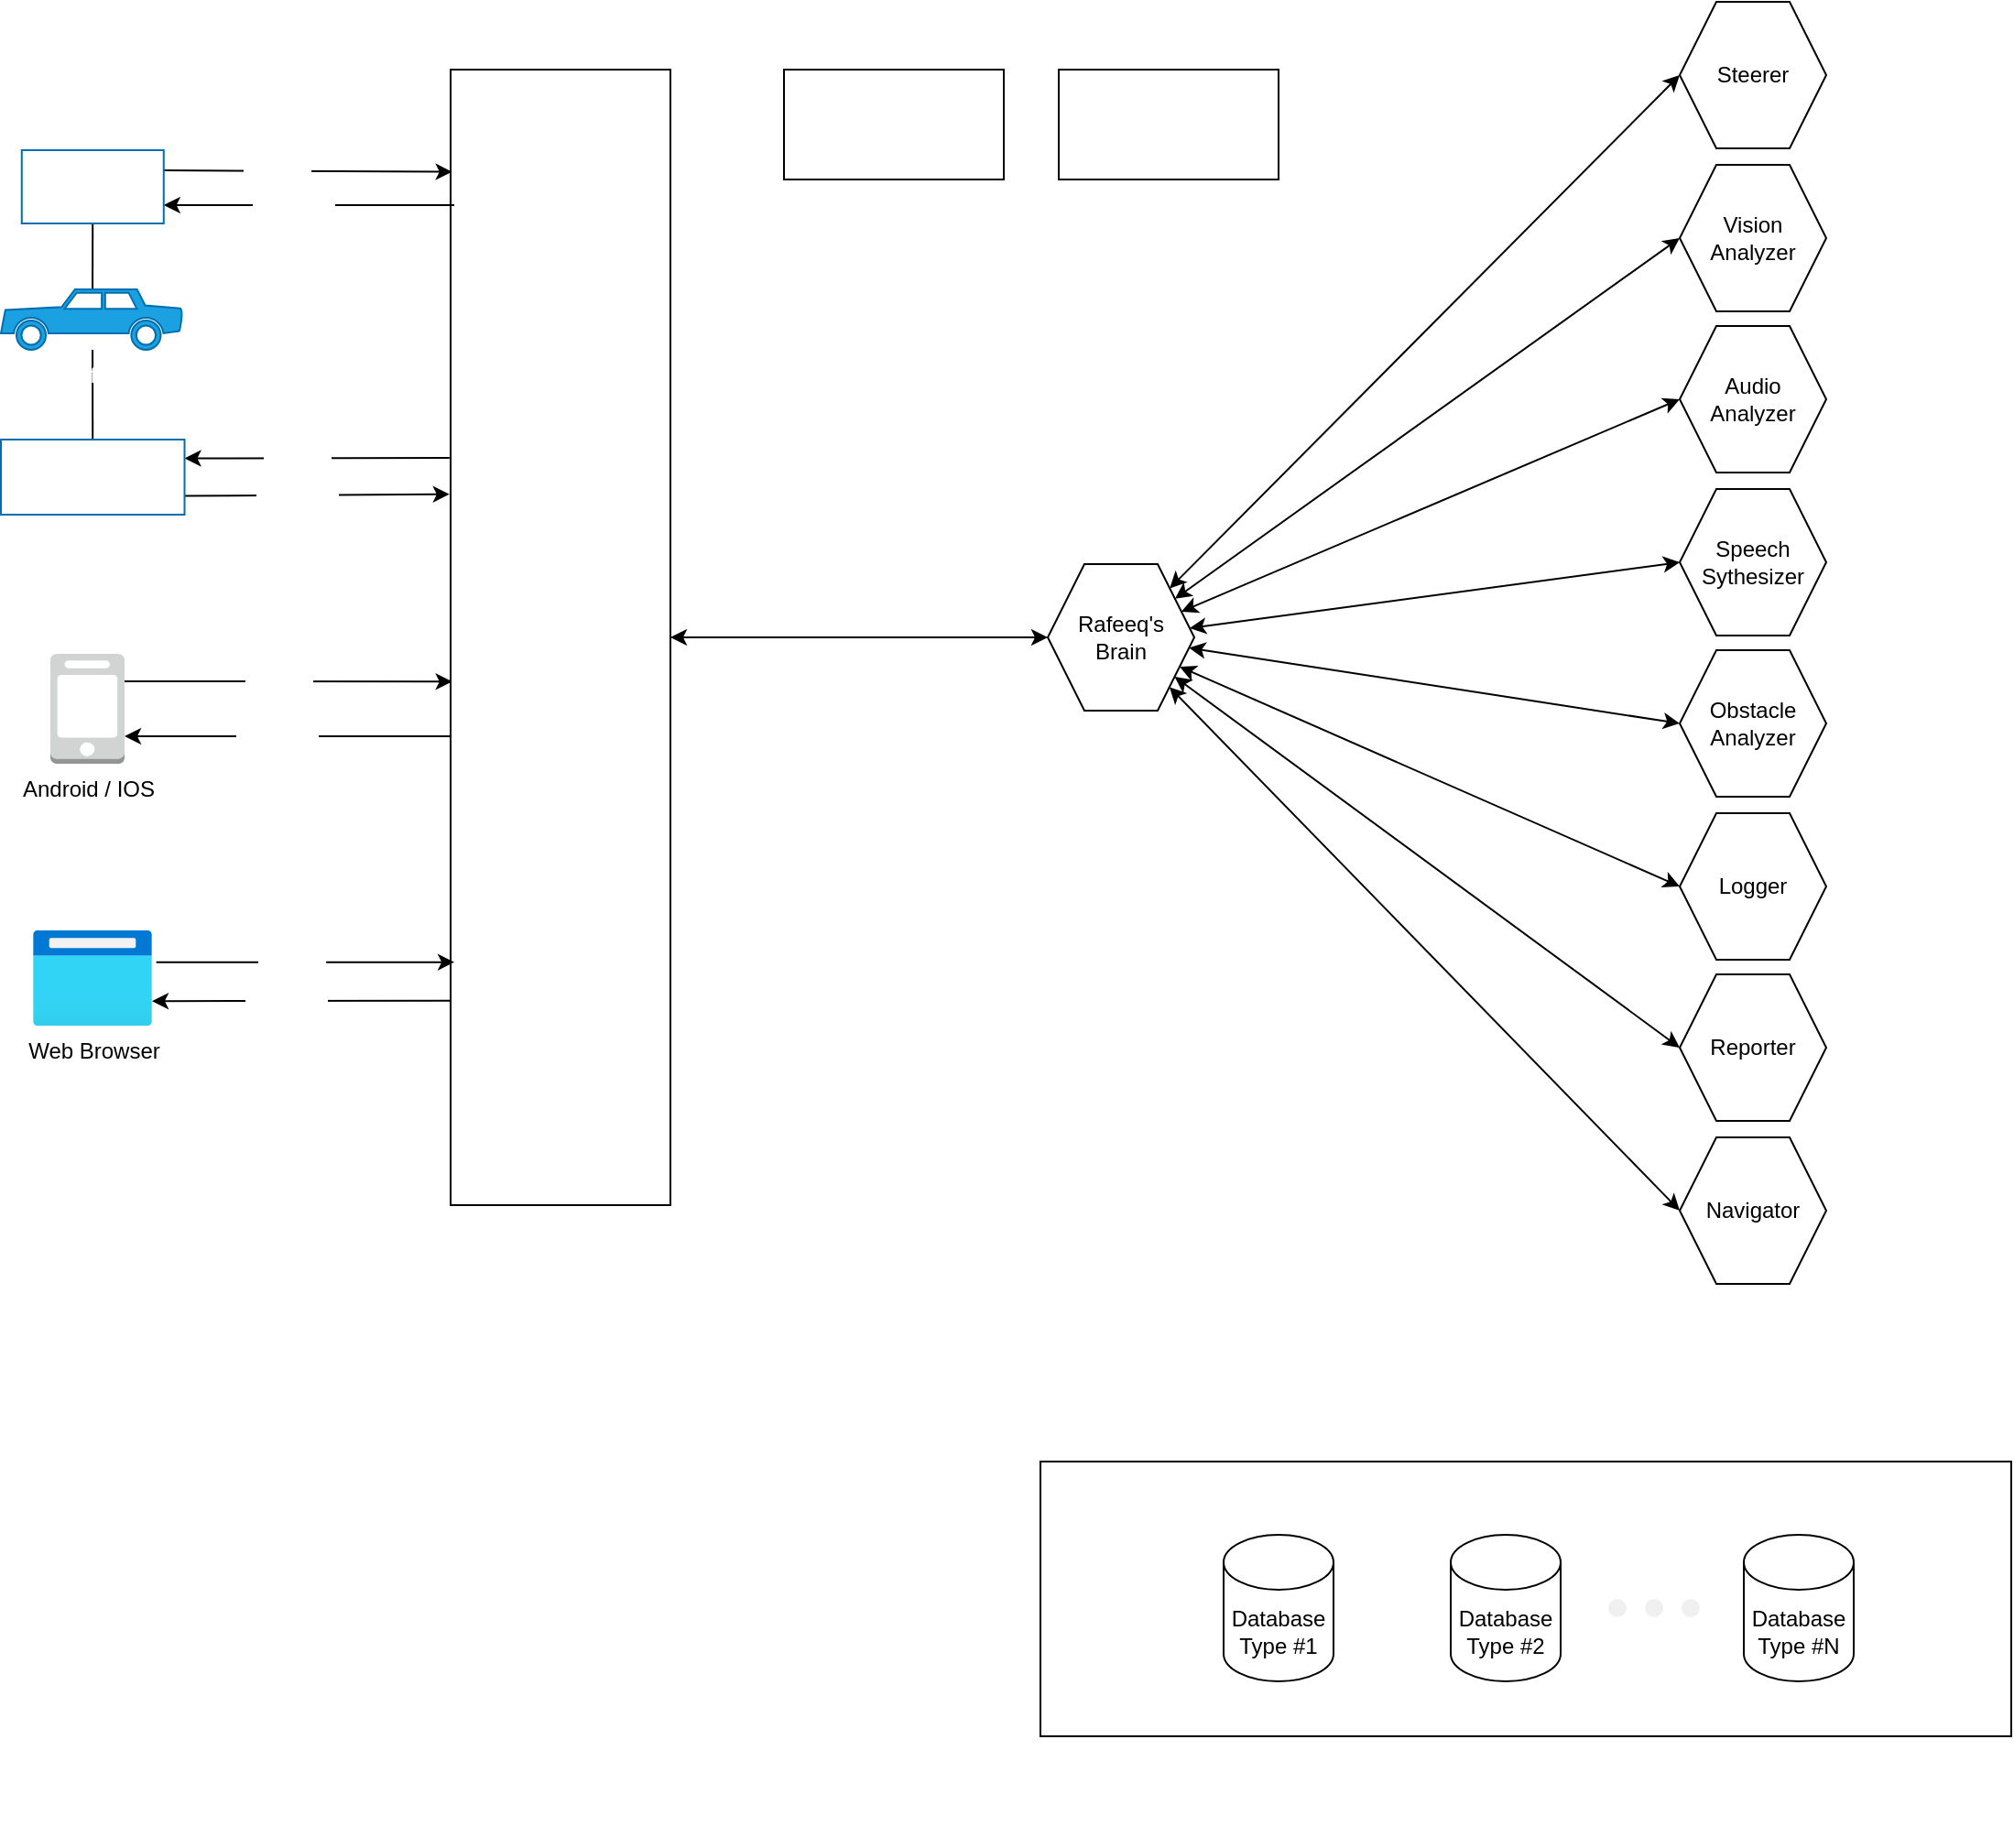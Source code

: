 <mxfile>
    <diagram id="lFBXlfoR0omOy6iRZDWm" name="Page-1">
        <mxGraphModel dx="1058" dy="792" grid="1" gridSize="10" guides="1" tooltips="1" connect="1" arrows="1" fold="1" page="1" pageScale="1" pageWidth="850" pageHeight="1100" math="0" shadow="0">
            <root>
                <mxCell id="0"/>
                <mxCell id="1" parent="0"/>
                <mxCell id="45" style="edgeStyle=none;html=1;exitX=1;exitY=0.25;exitDx=0;exitDy=0;exitPerimeter=0;entryX=0.007;entryY=0.539;entryDx=0;entryDy=0;entryPerimeter=0;fontSize=25;fontColor=#FFFFFF;endArrow=classic;endFill=1;" edge="1" parent="1" source="2" target="44">
                    <mxGeometry relative="1" as="geometry"/>
                </mxCell>
                <mxCell id="46" value="Request" style="edgeLabel;html=1;align=center;verticalAlign=middle;resizable=0;points=[];fontSize=10;fontColor=#FFFFFF;" vertex="1" connectable="0" parent="45">
                    <mxGeometry x="0.321" y="-2" relative="1" as="geometry">
                        <mxPoint x="-34" y="-6" as="offset"/>
                    </mxGeometry>
                </mxCell>
                <mxCell id="47" style="edgeStyle=none;html=1;exitX=0.017;exitY=0.587;exitDx=0;exitDy=0;exitPerimeter=0;entryX=1;entryY=0.75;entryDx=0;entryDy=0;entryPerimeter=0;fontSize=10;fontColor=#FFFFFF;endArrow=classic;endFill=1;" edge="1" parent="1" source="44" target="2">
                    <mxGeometry relative="1" as="geometry"/>
                </mxCell>
                <mxCell id="48" value="Response" style="edgeLabel;html=1;align=center;verticalAlign=middle;resizable=0;points=[];fontSize=10;fontColor=#FFFFFF;" vertex="1" connectable="0" parent="47">
                    <mxGeometry x="-0.172" y="3" relative="1" as="geometry">
                        <mxPoint x="-23" y="-7" as="offset"/>
                    </mxGeometry>
                </mxCell>
                <mxCell id="2" value="Android / IOS" style="outlineConnect=0;dashed=0;verticalLabelPosition=bottom;verticalAlign=top;align=center;html=1;shape=mxgraph.aws3.mobile_client;fillColor=#D2D3D3;gradientColor=none;" parent="1" vertex="1">
                    <mxGeometry x="59.5" y="429" width="40.5" height="60" as="geometry"/>
                </mxCell>
                <mxCell id="5" value="Web Browser" style="aspect=fixed;html=1;points=[];align=center;image;fontSize=12;image=img/lib/azure2/general/Browser.svg;" parent="1" vertex="1">
                    <mxGeometry x="50" y="580" width="65" height="52" as="geometry"/>
                </mxCell>
                <mxCell id="6" value="Vision Analyzer" style="shape=hexagon;perimeter=hexagonPerimeter2;whiteSpace=wrap;html=1;fixedSize=1;rotation=0;" parent="1" vertex="1">
                    <mxGeometry x="949" y="162" width="80" height="80" as="geometry"/>
                </mxCell>
                <mxCell id="7" value="Audio Analyzer" style="shape=hexagon;perimeter=hexagonPerimeter2;whiteSpace=wrap;html=1;fixedSize=1;rotation=0;" parent="1" vertex="1">
                    <mxGeometry x="949" y="250" width="80" height="80" as="geometry"/>
                </mxCell>
                <mxCell id="10" value="Obstacle Analyzer" style="shape=hexagon;perimeter=hexagonPerimeter2;whiteSpace=wrap;html=1;fixedSize=1;rotation=0;" parent="1" vertex="1">
                    <mxGeometry x="949" y="427" width="80" height="80" as="geometry"/>
                </mxCell>
                <mxCell id="78" style="edgeStyle=none;html=1;exitX=1;exitY=0.75;exitDx=0;exitDy=0;entryX=0;entryY=0.5;entryDx=0;entryDy=0;fontSize=10;fontColor=#FFFFFF;startArrow=classic;startFill=1;endArrow=classic;endFill=1;" edge="1" parent="1" source="11" target="40">
                    <mxGeometry relative="1" as="geometry"/>
                </mxCell>
                <mxCell id="79" style="edgeStyle=none;html=1;entryX=0;entryY=0.5;entryDx=0;entryDy=0;fontSize=10;fontColor=#FFFFFF;startArrow=classic;startFill=1;endArrow=classic;endFill=1;" edge="1" parent="1" source="11" target="41">
                    <mxGeometry relative="1" as="geometry"/>
                </mxCell>
                <mxCell id="80" style="edgeStyle=none;html=1;entryX=0;entryY=0.5;entryDx=0;entryDy=0;fontSize=10;fontColor=#FFFFFF;startArrow=classic;startFill=1;endArrow=classic;endFill=1;" edge="1" parent="1" source="11" target="58">
                    <mxGeometry relative="1" as="geometry"/>
                </mxCell>
                <mxCell id="81" style="edgeStyle=none;html=1;entryX=0;entryY=0.5;entryDx=0;entryDy=0;fontSize=10;fontColor=#FFFFFF;startArrow=classic;startFill=1;endArrow=classic;endFill=1;" edge="1" parent="1" source="11" target="42">
                    <mxGeometry relative="1" as="geometry"/>
                </mxCell>
                <mxCell id="82" style="edgeStyle=none;html=1;entryX=0;entryY=0.5;entryDx=0;entryDy=0;fontSize=10;fontColor=#FFFFFF;startArrow=classic;startFill=1;endArrow=classic;endFill=1;" edge="1" parent="1" source="11" target="6">
                    <mxGeometry relative="1" as="geometry"/>
                </mxCell>
                <mxCell id="83" style="edgeStyle=none;html=1;entryX=0;entryY=0.5;entryDx=0;entryDy=0;fontSize=10;fontColor=#FFFFFF;startArrow=classic;startFill=1;endArrow=classic;endFill=1;" edge="1" parent="1" source="11" target="7">
                    <mxGeometry relative="1" as="geometry"/>
                </mxCell>
                <mxCell id="84" style="edgeStyle=none;html=1;entryX=0;entryY=0.5;entryDx=0;entryDy=0;fontSize=10;fontColor=#FFFFFF;startArrow=classic;startFill=1;endArrow=classic;endFill=1;" edge="1" parent="1" source="11" target="43">
                    <mxGeometry relative="1" as="geometry"/>
                </mxCell>
                <mxCell id="85" style="edgeStyle=none;html=1;entryX=0;entryY=0.5;entryDx=0;entryDy=0;fontSize=10;fontColor=#FFFFFF;startArrow=classic;startFill=1;endArrow=classic;endFill=1;" edge="1" parent="1" source="11" target="10">
                    <mxGeometry relative="1" as="geometry"/>
                </mxCell>
                <mxCell id="11" value="Rafeeq's Brain" style="shape=hexagon;perimeter=hexagonPerimeter2;whiteSpace=wrap;html=1;fixedSize=1;rotation=0;" parent="1" vertex="1">
                    <mxGeometry x="604" y="380" width="80" height="80" as="geometry"/>
                </mxCell>
                <mxCell id="68" value="" style="edgeStyle=none;html=1;fontSize=10;fontColor=#FFFFFF;endArrow=none;endFill=0;" edge="1" parent="1" source="28" target="67">
                    <mxGeometry relative="1" as="geometry"/>
                </mxCell>
                <mxCell id="70" value="" style="edgeStyle=none;html=1;fontSize=10;fontColor=#FFFFFF;endArrow=none;endFill=0;" edge="1" parent="1" source="28" target="69">
                    <mxGeometry relative="1" as="geometry"/>
                </mxCell>
                <mxCell id="28" value="&amp;nbsp;Rafeeq" style="shape=mxgraph.signs.transportation.car_2;html=1;pointerEvents=1;fillColor=#1ba1e2;strokeColor=#006EAF;verticalLabelPosition=bottom;verticalAlign=top;align=center;fillStyle=solid;fontColor=#ffffff;" parent="1" vertex="1">
                    <mxGeometry x="32.5" y="230" width="100" height="33" as="geometry"/>
                </mxCell>
                <mxCell id="40" value="Logger" style="shape=hexagon;perimeter=hexagonPerimeter2;whiteSpace=wrap;html=1;fixedSize=1;rotation=0;" vertex="1" parent="1">
                    <mxGeometry x="949" y="516" width="80" height="80" as="geometry"/>
                </mxCell>
                <mxCell id="41" value="Reporter" style="shape=hexagon;perimeter=hexagonPerimeter2;whiteSpace=wrap;html=1;fixedSize=1;rotation=0;" vertex="1" parent="1">
                    <mxGeometry x="949" y="604" width="80" height="80" as="geometry"/>
                </mxCell>
                <mxCell id="42" value="Steerer" style="shape=hexagon;perimeter=hexagonPerimeter2;whiteSpace=wrap;html=1;fixedSize=1;rotation=0;" vertex="1" parent="1">
                    <mxGeometry x="949" y="73" width="80" height="80" as="geometry"/>
                </mxCell>
                <mxCell id="43" value="Speech Sythesizer" style="shape=hexagon;perimeter=hexagonPerimeter2;whiteSpace=wrap;html=1;fixedSize=1;rotation=0;" vertex="1" parent="1">
                    <mxGeometry x="949" y="339" width="80" height="80" as="geometry"/>
                </mxCell>
                <mxCell id="44" value="API Gateway" style="rounded=0;whiteSpace=wrap;html=1;labelBackgroundColor=none;fontColor=#FFFFFF;fontSize=25;" vertex="1" parent="1">
                    <mxGeometry x="278" y="110" width="120" height="620" as="geometry"/>
                </mxCell>
                <mxCell id="49" style="edgeStyle=none;html=1;exitX=1.036;exitY=0.335;exitDx=0;exitDy=0;exitPerimeter=0;entryX=0.017;entryY=0.786;entryDx=0;entryDy=0;entryPerimeter=0;fontSize=25;fontColor=#FFFFFF;endArrow=classic;endFill=1;" edge="1" parent="1" source="5" target="44">
                    <mxGeometry relative="1" as="geometry">
                        <mxPoint x="97.96" y="698.88" as="sourcePoint"/>
                        <mxPoint x="238.8" y="699.06" as="targetPoint"/>
                    </mxGeometry>
                </mxCell>
                <mxCell id="50" value="Request" style="edgeLabel;html=1;align=center;verticalAlign=middle;resizable=0;points=[];fontSize=10;fontColor=#FFFFFF;" vertex="1" connectable="0" parent="49">
                    <mxGeometry x="0.321" y="-2" relative="1" as="geometry">
                        <mxPoint x="-34" y="-6" as="offset"/>
                    </mxGeometry>
                </mxCell>
                <mxCell id="51" style="edgeStyle=none;html=1;exitX=-0.002;exitY=0.82;exitDx=0;exitDy=0;exitPerimeter=0;entryX=1;entryY=0.742;entryDx=0;entryDy=0;entryPerimeter=0;fontSize=10;fontColor=#FFFFFF;endArrow=classic;endFill=1;" edge="1" parent="1" source="44" target="5">
                    <mxGeometry relative="1" as="geometry">
                        <mxPoint x="240.0" y="728.82" as="sourcePoint"/>
                        <mxPoint x="97.96" y="728.88" as="targetPoint"/>
                    </mxGeometry>
                </mxCell>
                <mxCell id="52" value="Response" style="edgeLabel;html=1;align=center;verticalAlign=middle;resizable=0;points=[];fontSize=10;fontColor=#FFFFFF;" vertex="1" connectable="0" parent="51">
                    <mxGeometry x="-0.172" y="3" relative="1" as="geometry">
                        <mxPoint x="-23" y="-7" as="offset"/>
                    </mxGeometry>
                </mxCell>
                <mxCell id="53" style="edgeStyle=none;html=1;fontSize=10;fontColor=#FFFFFF;endArrow=classic;endFill=1;exitX=1;exitY=0.75;exitDx=0;exitDy=0;entryX=-0.005;entryY=0.403;entryDx=0;entryDy=0;entryPerimeter=0;" edge="1" parent="1" source="69">
                    <mxGeometry relative="1" as="geometry">
                        <mxPoint x="40" y="272" as="sourcePoint"/>
                        <mxPoint x="277.4" y="341.86" as="targetPoint"/>
                        <Array as="points"/>
                    </mxGeometry>
                </mxCell>
                <mxCell id="54" value="Response" style="edgeLabel;html=1;align=center;verticalAlign=middle;resizable=0;points=[];fontSize=10;fontColor=#FFFFFF;" vertex="1" connectable="0" parent="53">
                    <mxGeometry x="-0.172" y="3" relative="1" as="geometry">
                        <mxPoint x="1" y="1" as="offset"/>
                    </mxGeometry>
                </mxCell>
                <mxCell id="55" style="edgeStyle=none;html=1;entryX=1;entryY=0.25;entryDx=0;entryDy=0;fontSize=25;fontColor=#FFFFFF;endArrow=classic;endFill=1;exitX=-0.005;exitY=0.371;exitDx=0;exitDy=0;exitPerimeter=0;" edge="1" parent="1" target="69">
                    <mxGeometry relative="1" as="geometry">
                        <mxPoint x="277.4" y="322.02" as="sourcePoint"/>
                        <mxPoint x="80" y="294.44" as="targetPoint"/>
                        <Array as="points"/>
                    </mxGeometry>
                </mxCell>
                <mxCell id="56" value="Request" style="edgeLabel;html=1;align=center;verticalAlign=middle;resizable=0;points=[];fontSize=10;fontColor=#FFFFFF;" vertex="1" connectable="0" parent="55">
                    <mxGeometry x="0.321" y="-2" relative="1" as="geometry">
                        <mxPoint x="12" as="offset"/>
                    </mxGeometry>
                </mxCell>
                <mxCell id="58" value="Navigator" style="shape=hexagon;perimeter=hexagonPerimeter2;whiteSpace=wrap;html=1;fixedSize=1;rotation=0;" vertex="1" parent="1">
                    <mxGeometry x="949" y="693" width="80" height="80" as="geometry"/>
                </mxCell>
                <mxCell id="59" style="edgeStyle=none;html=1;exitX=1;exitY=0.5;exitDx=0;exitDy=0;fontSize=25;fontColor=#FFFFFF;endArrow=classic;endFill=1;entryX=0.007;entryY=0.082;entryDx=0;entryDy=0;entryPerimeter=0;" edge="1" parent="1">
                    <mxGeometry relative="1" as="geometry">
                        <mxPoint x="121.38" y="165" as="sourcePoint"/>
                        <mxPoint x="278.84" y="165.84" as="targetPoint"/>
                        <Array as="points"/>
                    </mxGeometry>
                </mxCell>
                <mxCell id="60" value="Request" style="edgeLabel;html=1;align=center;verticalAlign=middle;resizable=0;points=[];fontSize=10;fontColor=#FFFFFF;" vertex="1" connectable="0" parent="59">
                    <mxGeometry x="0.321" y="-2" relative="1" as="geometry">
                        <mxPoint x="-43" y="-9" as="offset"/>
                    </mxGeometry>
                </mxCell>
                <mxCell id="61" style="edgeStyle=none;html=1;entryX=1;entryY=0.75;entryDx=0;entryDy=0;fontSize=10;fontColor=#FFFFFF;endArrow=classic;endFill=1;" edge="1" parent="1" target="67">
                    <mxGeometry relative="1" as="geometry">
                        <mxPoint x="280" y="184" as="sourcePoint"/>
                        <mxPoint x="115.0" y="207.777" as="targetPoint"/>
                        <Array as="points"/>
                    </mxGeometry>
                </mxCell>
                <mxCell id="62" value="Response" style="edgeLabel;html=1;align=center;verticalAlign=middle;resizable=0;points=[];fontSize=10;fontColor=#FFFFFF;" vertex="1" connectable="0" parent="61">
                    <mxGeometry x="-0.172" y="3" relative="1" as="geometry">
                        <mxPoint x="-23" y="-3" as="offset"/>
                    </mxGeometry>
                </mxCell>
                <mxCell id="67" value="Client Component" style="whiteSpace=wrap;html=1;verticalAlign=top;fillColor=none;strokeColor=#006EAF;fontColor=#ffffff;fillStyle=solid;" vertex="1" parent="1">
                    <mxGeometry x="43.88" y="154" width="77.5" height="40" as="geometry"/>
                </mxCell>
                <mxCell id="69" value="Server Component" style="whiteSpace=wrap;html=1;verticalAlign=top;fillColor=none;strokeColor=#006EAF;fontColor=#ffffff;fillStyle=solid;" vertex="1" parent="1">
                    <mxGeometry x="32.5" y="312" width="100.25" height="41" as="geometry"/>
                </mxCell>
                <mxCell id="71" value="" style="endArrow=classic;startArrow=classic;html=1;fontSize=10;fontColor=#FFFFFF;exitX=1;exitY=0.5;exitDx=0;exitDy=0;entryX=0;entryY=0.5;entryDx=0;entryDy=0;" edge="1" parent="1" source="44" target="11">
                    <mxGeometry width="50" height="50" relative="1" as="geometry">
                        <mxPoint x="470" y="500" as="sourcePoint"/>
                        <mxPoint x="520" y="450" as="targetPoint"/>
                    </mxGeometry>
                </mxCell>
                <mxCell id="86" value="Service Registry" style="rounded=0;whiteSpace=wrap;html=1;labelBackgroundColor=none;fontSize=10;fontColor=#FFFFFF;fillColor=default;" vertex="1" parent="1">
                    <mxGeometry x="460" y="110" width="120" height="60" as="geometry"/>
                </mxCell>
                <mxCell id="97" value="" style="group" vertex="1" connectable="0" parent="1">
                    <mxGeometry x="600" y="870" width="530" height="210" as="geometry"/>
                </mxCell>
                <mxCell id="95" value="" style="group" vertex="1" connectable="0" parent="97">
                    <mxGeometry width="530" height="150" as="geometry"/>
                </mxCell>
                <mxCell id="94" value="" style="rounded=0;whiteSpace=wrap;html=1;labelBackgroundColor=none;fontSize=10;fontColor=#FFFFFF;fillColor=none;" vertex="1" parent="95">
                    <mxGeometry width="530" height="150" as="geometry"/>
                </mxCell>
                <mxCell id="12" value="Database Type #1" style="shape=cylinder3;whiteSpace=wrap;html=1;boundedLbl=1;backgroundOutline=1;size=15;" parent="95" vertex="1">
                    <mxGeometry x="100" y="40" width="60" height="80" as="geometry"/>
                </mxCell>
                <mxCell id="87" value="Database Type #2" style="shape=cylinder3;whiteSpace=wrap;html=1;boundedLbl=1;backgroundOutline=1;size=15;" vertex="1" parent="95">
                    <mxGeometry x="224" y="40" width="60" height="80" as="geometry"/>
                </mxCell>
                <mxCell id="88" value="Database Type #N" style="shape=cylinder3;whiteSpace=wrap;html=1;boundedLbl=1;backgroundOutline=1;size=15;" vertex="1" parent="95">
                    <mxGeometry x="384" y="40" width="60" height="80" as="geometry"/>
                </mxCell>
                <mxCell id="92" value="" style="group" vertex="1" connectable="0" parent="95">
                    <mxGeometry x="310" y="75" width="50" height="10" as="geometry"/>
                </mxCell>
                <mxCell id="89" value="" style="shape=ellipse;fillColor=#f0f0f0;strokeColor=none;html=1;sketch=0;labelBackgroundColor=none;fontSize=10;fontColor=#FFFFFF;" vertex="1" parent="92">
                    <mxGeometry width="10" height="10" as="geometry"/>
                </mxCell>
                <mxCell id="90" value="" style="shape=ellipse;fillColor=#f0f0f0;strokeColor=none;html=1;sketch=0;labelBackgroundColor=none;fontSize=10;fontColor=#FFFFFF;" vertex="1" parent="92">
                    <mxGeometry x="20" width="10" height="10" as="geometry"/>
                </mxCell>
                <mxCell id="91" value="" style="shape=ellipse;fillColor=#f0f0f0;strokeColor=none;html=1;sketch=0;labelBackgroundColor=none;fontSize=10;fontColor=#FFFFFF;" vertex="1" parent="92">
                    <mxGeometry x="40" width="10" height="10" as="geometry"/>
                </mxCell>
                <mxCell id="96" value="Database systems of different types" style="text;html=1;strokeColor=none;fillColor=none;align=center;verticalAlign=middle;whiteSpace=wrap;rounded=0;labelBackgroundColor=none;fontSize=20;fontColor=#FFFFFF;" vertex="1" parent="97">
                    <mxGeometry x="100" y="170" width="330" height="40" as="geometry"/>
                </mxCell>
                <mxCell id="98" value="Config Server" style="rounded=0;whiteSpace=wrap;html=1;labelBackgroundColor=none;fontSize=10;fontColor=#FFFFFF;fillColor=default;" vertex="1" parent="1">
                    <mxGeometry x="610" y="110" width="120" height="60" as="geometry"/>
                </mxCell>
            </root>
        </mxGraphModel>
    </diagram>
</mxfile>